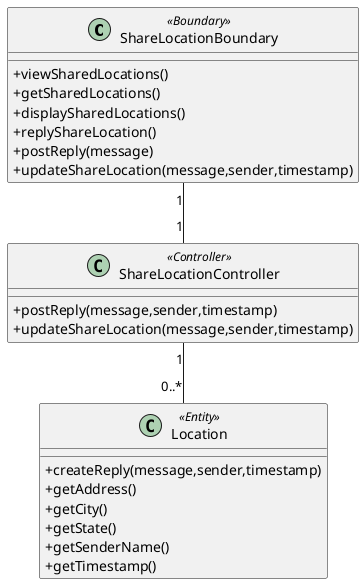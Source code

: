@startuml

skinparam ClassAttributeIconSize 0

class ShareLocationBoundary <<Boundary>> {
    + viewSharedLocations()
    + getSharedLocations()
    + displaySharedLocations()
    + replyShareLocation()
    + postReply(message)
    + updateShareLocation(message,sender,timestamp)
}

class ShareLocationController <<Controller>> {
    + postReply(message,sender,timestamp)
    + updateShareLocation(message,sender,timestamp)
}

class Location <<Entity>> {
    + createReply(message,sender,timestamp)
    + getAddress()
    + getCity()
    + getState()
    + getSenderName()
    + getTimestamp()
}

ShareLocationBoundary "1" -- "1" ShareLocationController 
ShareLocationController "1" -- "0..*" Location 


